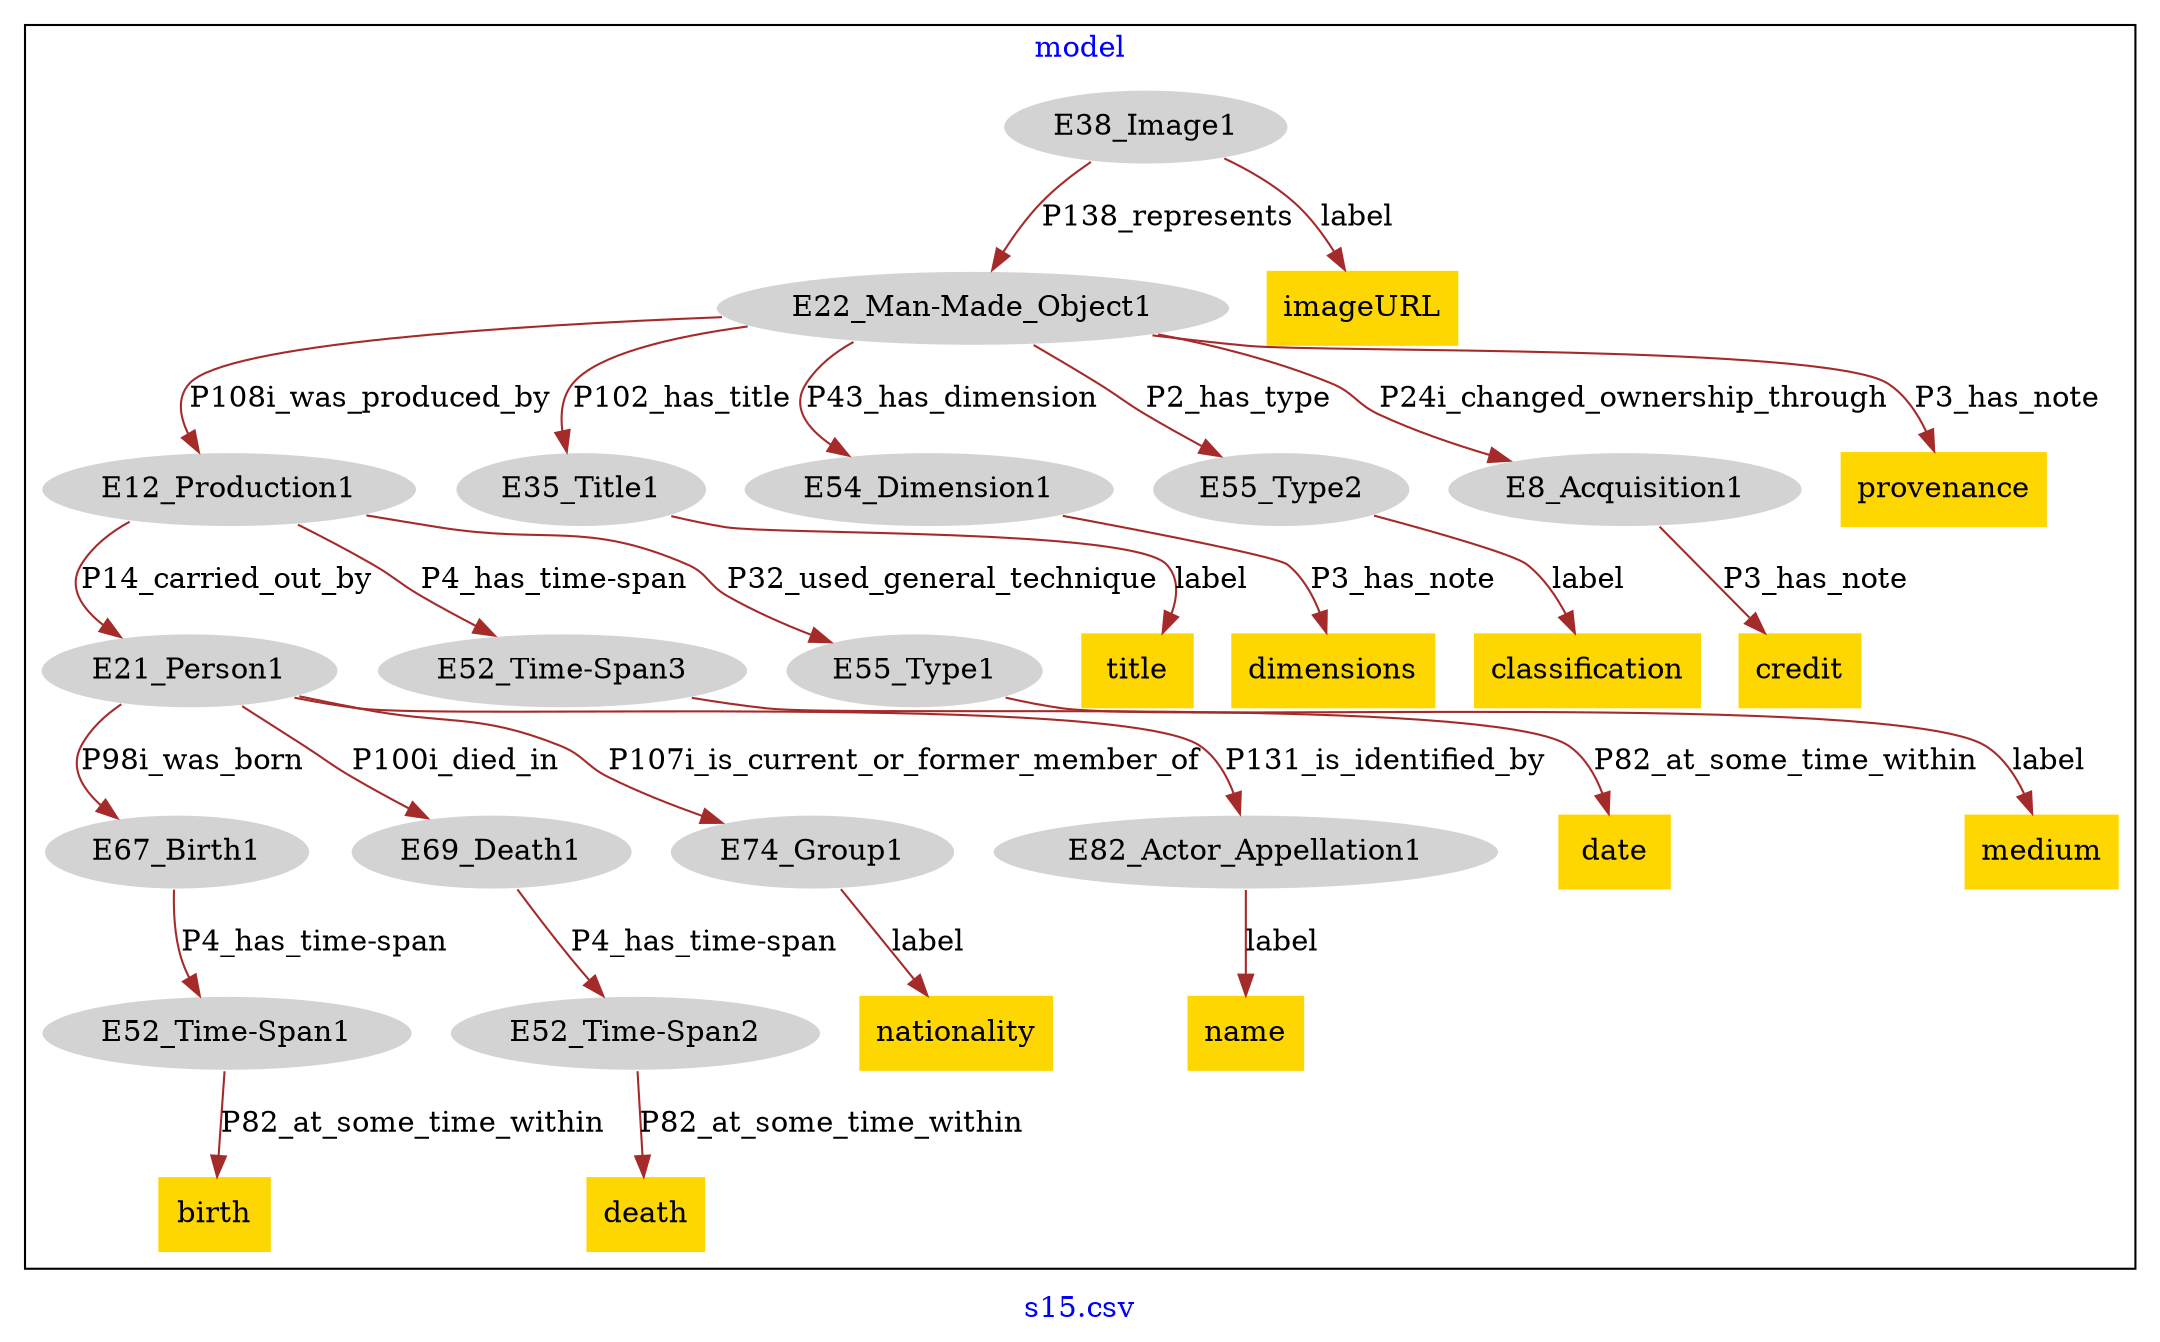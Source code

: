 digraph n0 {
fontcolor="blue"
remincross="true"
label="s15.csv"
subgraph cluster {
label="model"
n2[style="filled",color="white",fillcolor="lightgray",label="E12_Production1"];
n3[style="filled",color="white",fillcolor="lightgray",label="E21_Person1"];
n4[style="filled",color="white",fillcolor="lightgray",label="E52_Time-Span3"];
n5[style="filled",color="white",fillcolor="lightgray",label="E55_Type1"];
n6[style="filled",color="white",fillcolor="lightgray",label="E67_Birth1"];
n7[style="filled",color="white",fillcolor="lightgray",label="E69_Death1"];
n8[style="filled",color="white",fillcolor="lightgray",label="E74_Group1"];
n9[style="filled",color="white",fillcolor="lightgray",label="E82_Actor_Appellation1"];
n10[style="filled",color="white",fillcolor="lightgray",label="E22_Man-Made_Object1"];
n11[style="filled",color="white",fillcolor="lightgray",label="E35_Title1"];
n12[style="filled",color="white",fillcolor="lightgray",label="E54_Dimension1"];
n13[style="filled",color="white",fillcolor="lightgray",label="E55_Type2"];
n14[style="filled",color="white",fillcolor="lightgray",label="E8_Acquisition1"];
n15[style="filled",color="white",fillcolor="lightgray",label="E38_Image1"];
n16[style="filled",color="white",fillcolor="lightgray",label="E52_Time-Span1"];
n17[style="filled",color="white",fillcolor="lightgray",label="E52_Time-Span2"];
n18[shape="plaintext",style="filled",fillcolor="gold",label="name"];
n19[shape="plaintext",style="filled",fillcolor="gold",label="nationality"];
n20[shape="plaintext",style="filled",fillcolor="gold",label="birth"];
n21[shape="plaintext",style="filled",fillcolor="gold",label="death"];
n22[shape="plaintext",style="filled",fillcolor="gold",label="classification"];
n23[shape="plaintext",style="filled",fillcolor="gold",label="credit"];
n24[shape="plaintext",style="filled",fillcolor="gold",label="imageURL"];
n25[shape="plaintext",style="filled",fillcolor="gold",label="provenance"];
n26[shape="plaintext",style="filled",fillcolor="gold",label="title"];
n27[shape="plaintext",style="filled",fillcolor="gold",label="date"];
n28[shape="plaintext",style="filled",fillcolor="gold",label="medium"];
n29[shape="plaintext",style="filled",fillcolor="gold",label="dimensions"];
}
n2 -> n3[color="brown",fontcolor="black",label="P14_carried_out_by"]
n2 -> n4[color="brown",fontcolor="black",label="P4_has_time-span"]
n2 -> n5[color="brown",fontcolor="black",label="P32_used_general_technique"]
n3 -> n6[color="brown",fontcolor="black",label="P98i_was_born"]
n3 -> n7[color="brown",fontcolor="black",label="P100i_died_in"]
n3 -> n8[color="brown",fontcolor="black",label="P107i_is_current_or_former_member_of"]
n3 -> n9[color="brown",fontcolor="black",label="P131_is_identified_by"]
n10 -> n2[color="brown",fontcolor="black",label="P108i_was_produced_by"]
n10 -> n11[color="brown",fontcolor="black",label="P102_has_title"]
n10 -> n12[color="brown",fontcolor="black",label="P43_has_dimension"]
n10 -> n13[color="brown",fontcolor="black",label="P2_has_type"]
n10 -> n14[color="brown",fontcolor="black",label="P24i_changed_ownership_through"]
n15 -> n10[color="brown",fontcolor="black",label="P138_represents"]
n6 -> n16[color="brown",fontcolor="black",label="P4_has_time-span"]
n7 -> n17[color="brown",fontcolor="black",label="P4_has_time-span"]
n9 -> n18[color="brown",fontcolor="black",label="label"]
n8 -> n19[color="brown",fontcolor="black",label="label"]
n16 -> n20[color="brown",fontcolor="black",label="P82_at_some_time_within"]
n17 -> n21[color="brown",fontcolor="black",label="P82_at_some_time_within"]
n13 -> n22[color="brown",fontcolor="black",label="label"]
n14 -> n23[color="brown",fontcolor="black",label="P3_has_note"]
n15 -> n24[color="brown",fontcolor="black",label="label"]
n10 -> n25[color="brown",fontcolor="black",label="P3_has_note"]
n11 -> n26[color="brown",fontcolor="black",label="label"]
n4 -> n27[color="brown",fontcolor="black",label="P82_at_some_time_within"]
n5 -> n28[color="brown",fontcolor="black",label="label"]
n12 -> n29[color="brown",fontcolor="black",label="P3_has_note"]
}
